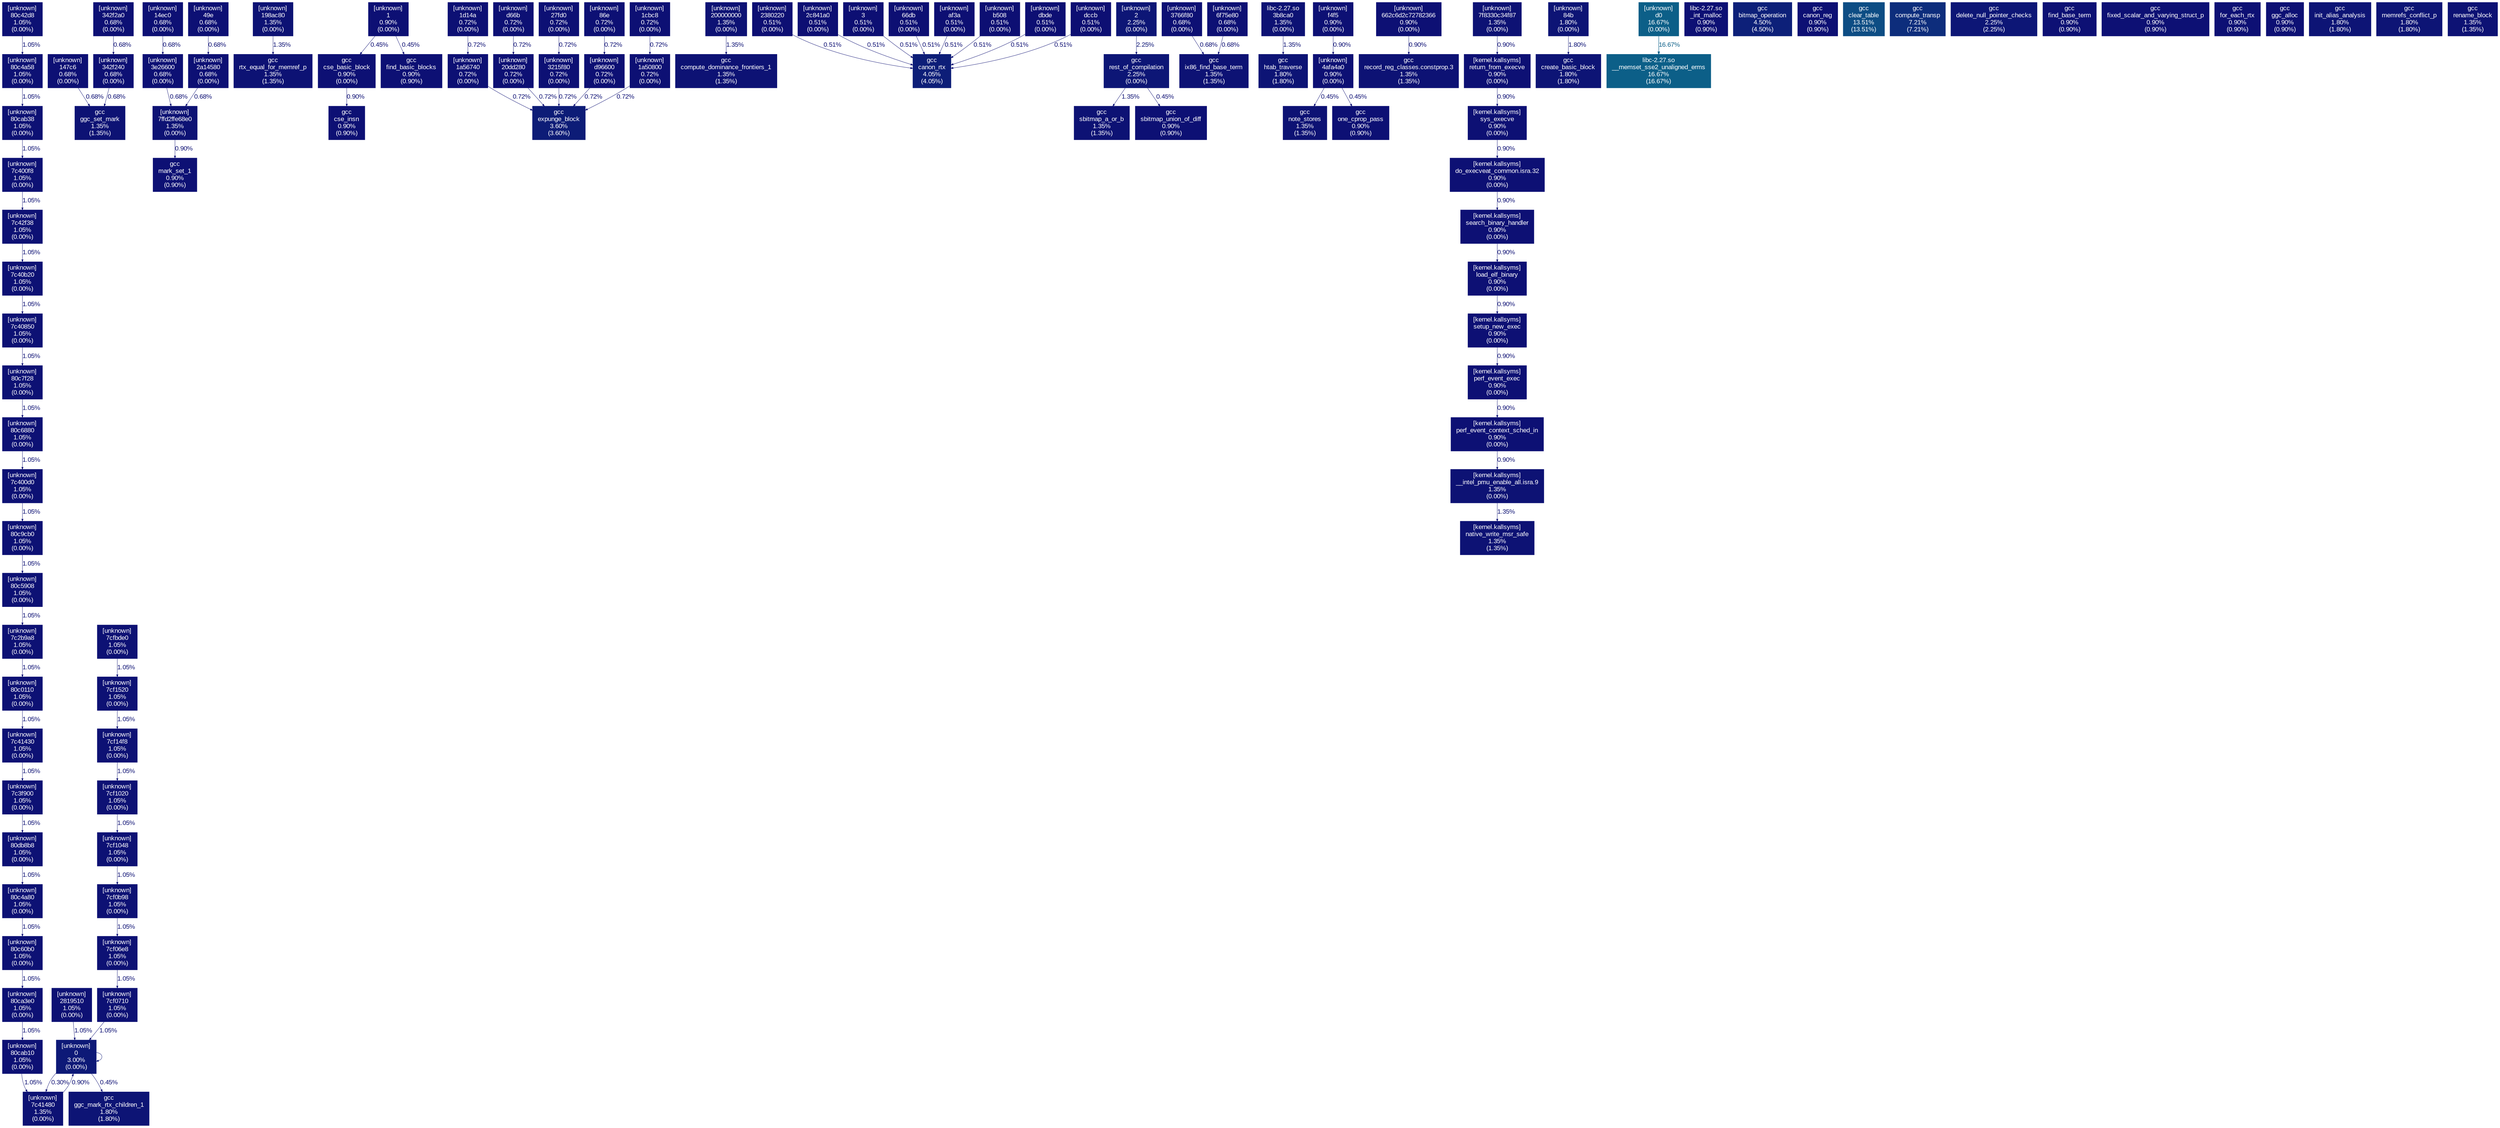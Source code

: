 digraph {
	graph [fontname=Arial, nodesep=0.125, ranksep=0.25];
	node [fontcolor=white, fontname=Arial, height=0, shape=box, style=filled, width=0];
	edge [fontname=Arial];
	"0:[unknown]" [color="#0d1977", fontcolor="#ffffff", fontsize="10.00", label="[unknown]\n0\n3.00%\n(0.00%)"];
	"0:[unknown]" -> "0:[unknown]" [arrowsize="0.35", color="#0d1977", fontcolor="#0d1977", fontsize="10.00", label="", labeldistance="0.50", penwidth="0.50"];
	"0:[unknown]" -> "7c41480:[unknown]" [arrowsize="0.35", color="#0d0e73", fontcolor="#0d0e73", fontsize="10.00", label="0.30%", labeldistance="0.50", penwidth="0.50"];
	"0:[unknown]" -> "ggc_mark_rtx_children_1:/scratch/s1576261/spec-prof/install-spec-prof/CPU2006/403.gcc/exe/gcc" [arrowsize="0.35", color="#0d0f73", fontcolor="#0d0f73", fontsize="10.00", label="0.45%", labeldistance="0.50", penwidth="0.50"];
	"147c6:[unknown]" [color="#0d1074", fontcolor="#ffffff", fontsize="10.00", label="[unknown]\n147c6\n0.68%\n(0.00%)"];
	"147c6:[unknown]" -> "ggc_set_mark:/scratch/s1576261/spec-prof/install-spec-prof/CPU2006/403.gcc/exe/gcc" [arrowsize="0.35", color="#0d1074", fontcolor="#0d1074", fontsize="10.00", label="0.68%", labeldistance="0.50", penwidth="0.50"];
	"14ec0:[unknown]" [color="#0d1074", fontcolor="#ffffff", fontsize="10.00", label="[unknown]\n14ec0\n0.68%\n(0.00%)"];
	"14ec0:[unknown]" -> "3e26600:[unknown]" [arrowsize="0.35", color="#0d1074", fontcolor="#0d1074", fontsize="10.00", label="0.68%", labeldistance="0.50", penwidth="0.50"];
	"198ac80:[unknown]" [color="#0d1274", fontcolor="#ffffff", fontsize="10.00", label="[unknown]\n198ac80\n1.35%\n(0.00%)"];
	"198ac80:[unknown]" -> "rtx_equal_for_memref_p:/scratch/s1576261/spec-prof/install-spec-prof/CPU2006/403.gcc/exe/gcc" [arrowsize="0.35", color="#0d1274", fontcolor="#0d1274", fontsize="10.00", label="1.35%", labeldistance="0.50", penwidth="0.50"];
	"1:[unknown]" [color="#0d1074", fontcolor="#ffffff", fontsize="10.00", label="[unknown]\n1\n0.90%\n(0.00%)"];
	"1:[unknown]" -> "cse_basic_block:/scratch/s1576261/spec-prof/install-spec-prof/CPU2006/403.gcc/exe/gcc" [arrowsize="0.35", color="#0d0f73", fontcolor="#0d0f73", fontsize="10.00", label="0.45%", labeldistance="0.50", penwidth="0.50"];
	"1:[unknown]" -> "find_basic_blocks:/scratch/s1576261/spec-prof/install-spec-prof/CPU2006/403.gcc/exe/gcc" [arrowsize="0.35", color="#0d0f73", fontcolor="#0d0f73", fontsize="10.00", label="0.45%", labeldistance="0.50", penwidth="0.50"];
	"1a50800:[unknown]" [color="#0d1074", fontcolor="#ffffff", fontsize="10.00", label="[unknown]\n1a50800\n0.72%\n(0.00%)"];
	"1a50800:[unknown]" -> "expunge_block:/scratch/s1576261/spec-prof/install-spec-prof/CPU2006/403.gcc/exe/gcc" [arrowsize="0.35", color="#0d1074", fontcolor="#0d1074", fontsize="10.00", label="0.72%", labeldistance="0.50", penwidth="0.50"];
	"1a56740:[unknown]" [color="#0d1074", fontcolor="#ffffff", fontsize="10.00", label="[unknown]\n1a56740\n0.72%\n(0.00%)"];
	"1a56740:[unknown]" -> "expunge_block:/scratch/s1576261/spec-prof/install-spec-prof/CPU2006/403.gcc/exe/gcc" [arrowsize="0.35", color="#0d1074", fontcolor="#0d1074", fontsize="10.00", label="0.72%", labeldistance="0.50", penwidth="0.50"];
	"1cbc8:[unknown]" [color="#0d1074", fontcolor="#ffffff", fontsize="10.00", label="[unknown]\n1cbc8\n0.72%\n(0.00%)"];
	"1cbc8:[unknown]" -> "1a50800:[unknown]" [arrowsize="0.35", color="#0d1074", fontcolor="#0d1074", fontsize="10.00", label="0.72%", labeldistance="0.50", penwidth="0.50"];
	"1d14a:[unknown]" [color="#0d1074", fontcolor="#ffffff", fontsize="10.00", label="[unknown]\n1d14a\n0.72%\n(0.00%)"];
	"1d14a:[unknown]" -> "1a56740:[unknown]" [arrowsize="0.35", color="#0d1074", fontcolor="#0d1074", fontsize="10.00", label="0.72%", labeldistance="0.50", penwidth="0.50"];
	"200000000:[unknown]" [color="#0d1274", fontcolor="#ffffff", fontsize="10.00", label="[unknown]\n200000000\n1.35%\n(0.00%)"];
	"200000000:[unknown]" -> "compute_dominance_frontiers_1:/scratch/s1576261/spec-prof/install-spec-prof/CPU2006/403.gcc/exe/gcc" [arrowsize="0.35", color="#0d1274", fontcolor="#0d1274", fontsize="10.00", label="1.35%", labeldistance="0.50", penwidth="0.50"];
	"20dd280:[unknown]" [color="#0d1074", fontcolor="#ffffff", fontsize="10.00", label="[unknown]\n20dd280\n0.72%\n(0.00%)"];
	"20dd280:[unknown]" -> "expunge_block:/scratch/s1576261/spec-prof/install-spec-prof/CPU2006/403.gcc/exe/gcc" [arrowsize="0.35", color="#0d1074", fontcolor="#0d1074", fontsize="10.00", label="0.72%", labeldistance="0.50", penwidth="0.50"];
	"2380220:[unknown]" [color="#0d0f73", fontcolor="#ffffff", fontsize="10.00", label="[unknown]\n2380220\n0.51%\n(0.00%)"];
	"2380220:[unknown]" -> "canon_rtx:/scratch/s1576261/spec-prof/install-spec-prof/CPU2006/403.gcc/exe/gcc" [arrowsize="0.35", color="#0d0f73", fontcolor="#0d0f73", fontsize="10.00", label="0.51%", labeldistance="0.50", penwidth="0.50"];
	"27fd0:[unknown]" [color="#0d1074", fontcolor="#ffffff", fontsize="10.00", label="[unknown]\n27fd0\n0.72%\n(0.00%)"];
	"27fd0:[unknown]" -> "3215f80:[unknown]" [arrowsize="0.35", color="#0d1074", fontcolor="#0d1074", fontsize="10.00", label="0.72%", labeldistance="0.50", penwidth="0.50"];
	"2819510:[unknown]" [color="#0d1174", fontcolor="#ffffff", fontsize="10.00", label="[unknown]\n2819510\n1.05%\n(0.00%)"];
	"2819510:[unknown]" -> "0:[unknown]" [arrowsize="0.35", color="#0d1174", fontcolor="#0d1174", fontsize="10.00", label="1.05%", labeldistance="0.50", penwidth="0.50"];
	"2:[unknown]" [color="#0d1676", fontcolor="#ffffff", fontsize="10.00", label="[unknown]\n2\n2.25%\n(0.00%)"];
	"2:[unknown]" -> "rest_of_compilation:/scratch/s1576261/spec-prof/install-spec-prof/CPU2006/403.gcc/exe/gcc" [arrowsize="0.35", color="#0d1676", fontcolor="#0d1676", fontsize="10.00", label="2.25%", labeldistance="0.50", penwidth="0.50"];
	"2a14580:[unknown]" [color="#0d1074", fontcolor="#ffffff", fontsize="10.00", label="[unknown]\n2a14580\n0.68%\n(0.00%)"];
	"2a14580:[unknown]" -> "7ffd2ffe68e0:[unknown]" [arrowsize="0.35", color="#0d1074", fontcolor="#0d1074", fontsize="10.00", label="0.68%", labeldistance="0.50", penwidth="0.50"];
	"2c841a0:[unknown]" [color="#0d0f73", fontcolor="#ffffff", fontsize="10.00", label="[unknown]\n2c841a0\n0.51%\n(0.00%)"];
	"2c841a0:[unknown]" -> "canon_rtx:/scratch/s1576261/spec-prof/install-spec-prof/CPU2006/403.gcc/exe/gcc" [arrowsize="0.35", color="#0d0f73", fontcolor="#0d0f73", fontsize="10.00", label="0.51%", labeldistance="0.50", penwidth="0.50"];
	"3215f80:[unknown]" [color="#0d1074", fontcolor="#ffffff", fontsize="10.00", label="[unknown]\n3215f80\n0.72%\n(0.00%)"];
	"3215f80:[unknown]" -> "expunge_block:/scratch/s1576261/spec-prof/install-spec-prof/CPU2006/403.gcc/exe/gcc" [arrowsize="0.35", color="#0d1074", fontcolor="#0d1074", fontsize="10.00", label="0.72%", labeldistance="0.50", penwidth="0.50"];
	"342f240:[unknown]" [color="#0d1074", fontcolor="#ffffff", fontsize="10.00", label="[unknown]\n342f240\n0.68%\n(0.00%)"];
	"342f240:[unknown]" -> "ggc_set_mark:/scratch/s1576261/spec-prof/install-spec-prof/CPU2006/403.gcc/exe/gcc" [arrowsize="0.35", color="#0d1074", fontcolor="#0d1074", fontsize="10.00", label="0.68%", labeldistance="0.50", penwidth="0.50"];
	"342f2a0:[unknown]" [color="#0d1074", fontcolor="#ffffff", fontsize="10.00", label="[unknown]\n342f2a0\n0.68%\n(0.00%)"];
	"342f2a0:[unknown]" -> "342f240:[unknown]" [arrowsize="0.35", color="#0d1074", fontcolor="#0d1074", fontsize="10.00", label="0.68%", labeldistance="0.50", penwidth="0.50"];
	"3766f80:[unknown]" [color="#0d1074", fontcolor="#ffffff", fontsize="10.00", label="[unknown]\n3766f80\n0.68%\n(0.00%)"];
	"3766f80:[unknown]" -> "ix86_find_base_term:/scratch/s1576261/spec-prof/install-spec-prof/CPU2006/403.gcc/exe/gcc" [arrowsize="0.35", color="#0d1074", fontcolor="#0d1074", fontsize="10.00", label="0.68%", labeldistance="0.50", penwidth="0.50"];
	"3:[unknown]" [color="#0d0f73", fontcolor="#ffffff", fontsize="10.00", label="[unknown]\n3\n0.51%\n(0.00%)"];
	"3:[unknown]" -> "canon_rtx:/scratch/s1576261/spec-prof/install-spec-prof/CPU2006/403.gcc/exe/gcc" [arrowsize="0.35", color="#0d0f73", fontcolor="#0d0f73", fontsize="10.00", label="0.51%", labeldistance="0.50", penwidth="0.50"];
	"3b8ca0:/lib64/libc-2.27.so" [color="#0d1274", fontcolor="#ffffff", fontsize="10.00", label="libc-2.27.so\n3b8ca0\n1.35%\n(0.00%)"];
	"3b8ca0:/lib64/libc-2.27.so" -> "htab_traverse:/scratch/s1576261/spec-prof/install-spec-prof/CPU2006/403.gcc/exe/gcc" [arrowsize="0.35", color="#0d1274", fontcolor="#0d1274", fontsize="10.00", label="1.35%", labeldistance="0.50", penwidth="0.50"];
	"3e26600:[unknown]" [color="#0d1074", fontcolor="#ffffff", fontsize="10.00", label="[unknown]\n3e26600\n0.68%\n(0.00%)"];
	"3e26600:[unknown]" -> "7ffd2ffe68e0:[unknown]" [arrowsize="0.35", color="#0d1074", fontcolor="#0d1074", fontsize="10.00", label="0.68%", labeldistance="0.50", penwidth="0.50"];
	"49e:[unknown]" [color="#0d1074", fontcolor="#ffffff", fontsize="10.00", label="[unknown]\n49e\n0.68%\n(0.00%)"];
	"49e:[unknown]" -> "2a14580:[unknown]" [arrowsize="0.35", color="#0d1074", fontcolor="#0d1074", fontsize="10.00", label="0.68%", labeldistance="0.50", penwidth="0.50"];
	"4afa4a0:[unknown]" [color="#0d1074", fontcolor="#ffffff", fontsize="10.00", label="[unknown]\n4afa4a0\n0.90%\n(0.00%)"];
	"4afa4a0:[unknown]" -> "note_stores:/scratch/s1576261/spec-prof/install-spec-prof/CPU2006/403.gcc/exe/gcc" [arrowsize="0.35", color="#0d0f73", fontcolor="#0d0f73", fontsize="10.00", label="0.45%", labeldistance="0.50", penwidth="0.50"];
	"4afa4a0:[unknown]" -> "one_cprop_pass:/scratch/s1576261/spec-prof/install-spec-prof/CPU2006/403.gcc/exe/gcc" [arrowsize="0.35", color="#0d0f73", fontcolor="#0d0f73", fontsize="10.00", label="0.45%", labeldistance="0.50", penwidth="0.50"];
	"662c6d2c72782366:[unknown]" [color="#0d1074", fontcolor="#ffffff", fontsize="10.00", label="[unknown]\n662c6d2c72782366\n0.90%\n(0.00%)"];
	"662c6d2c72782366:[unknown]" -> "record_reg_classes.constprop.3:/scratch/s1576261/spec-prof/install-spec-prof/CPU2006/403.gcc/exe/gcc" [arrowsize="0.35", color="#0d1074", fontcolor="#0d1074", fontsize="10.00", label="0.90%", labeldistance="0.50", penwidth="0.50"];
	"66db:[unknown]" [color="#0d0f73", fontcolor="#ffffff", fontsize="10.00", label="[unknown]\n66db\n0.51%\n(0.00%)"];
	"66db:[unknown]" -> "canon_rtx:/scratch/s1576261/spec-prof/install-spec-prof/CPU2006/403.gcc/exe/gcc" [arrowsize="0.35", color="#0d0f73", fontcolor="#0d0f73", fontsize="10.00", label="0.51%", labeldistance="0.50", penwidth="0.50"];
	"6f75e80:[unknown]" [color="#0d1074", fontcolor="#ffffff", fontsize="10.00", label="[unknown]\n6f75e80\n0.68%\n(0.00%)"];
	"6f75e80:[unknown]" -> "ix86_find_base_term:/scratch/s1576261/spec-prof/install-spec-prof/CPU2006/403.gcc/exe/gcc" [arrowsize="0.35", color="#0d1074", fontcolor="#0d1074", fontsize="10.00", label="0.68%", labeldistance="0.50", penwidth="0.50"];
	"7c2b9a8:[unknown]" [color="#0d1174", fontcolor="#ffffff", fontsize="10.00", label="[unknown]\n7c2b9a8\n1.05%\n(0.00%)"];
	"7c2b9a8:[unknown]" -> "80c0110:[unknown]" [arrowsize="0.35", color="#0d1174", fontcolor="#0d1174", fontsize="10.00", label="1.05%", labeldistance="0.50", penwidth="0.50"];
	"7c3f900:[unknown]" [color="#0d1174", fontcolor="#ffffff", fontsize="10.00", label="[unknown]\n7c3f900\n1.05%\n(0.00%)"];
	"7c3f900:[unknown]" -> "80db8b8:[unknown]" [arrowsize="0.35", color="#0d1174", fontcolor="#0d1174", fontsize="10.00", label="1.05%", labeldistance="0.50", penwidth="0.50"];
	"7c400d0:[unknown]" [color="#0d1174", fontcolor="#ffffff", fontsize="10.00", label="[unknown]\n7c400d0\n1.05%\n(0.00%)"];
	"7c400d0:[unknown]" -> "80c9cb0:[unknown]" [arrowsize="0.35", color="#0d1174", fontcolor="#0d1174", fontsize="10.00", label="1.05%", labeldistance="0.50", penwidth="0.50"];
	"7c400f8:[unknown]" [color="#0d1174", fontcolor="#ffffff", fontsize="10.00", label="[unknown]\n7c400f8\n1.05%\n(0.00%)"];
	"7c400f8:[unknown]" -> "7c42f38:[unknown]" [arrowsize="0.35", color="#0d1174", fontcolor="#0d1174", fontsize="10.00", label="1.05%", labeldistance="0.50", penwidth="0.50"];
	"7c40850:[unknown]" [color="#0d1174", fontcolor="#ffffff", fontsize="10.00", label="[unknown]\n7c40850\n1.05%\n(0.00%)"];
	"7c40850:[unknown]" -> "80c7f28:[unknown]" [arrowsize="0.35", color="#0d1174", fontcolor="#0d1174", fontsize="10.00", label="1.05%", labeldistance="0.50", penwidth="0.50"];
	"7c40b20:[unknown]" [color="#0d1174", fontcolor="#ffffff", fontsize="10.00", label="[unknown]\n7c40b20\n1.05%\n(0.00%)"];
	"7c40b20:[unknown]" -> "7c40850:[unknown]" [arrowsize="0.35", color="#0d1174", fontcolor="#0d1174", fontsize="10.00", label="1.05%", labeldistance="0.50", penwidth="0.50"];
	"7c41430:[unknown]" [color="#0d1174", fontcolor="#ffffff", fontsize="10.00", label="[unknown]\n7c41430\n1.05%\n(0.00%)"];
	"7c41430:[unknown]" -> "7c3f900:[unknown]" [arrowsize="0.35", color="#0d1174", fontcolor="#0d1174", fontsize="10.00", label="1.05%", labeldistance="0.50", penwidth="0.50"];
	"7c41480:[unknown]" [color="#0d1274", fontcolor="#ffffff", fontsize="10.00", label="[unknown]\n7c41480\n1.35%\n(0.00%)"];
	"7c41480:[unknown]" -> "0:[unknown]" [arrowsize="0.35", color="#0d1074", fontcolor="#0d1074", fontsize="10.00", label="0.90%", labeldistance="0.50", penwidth="0.50"];
	"7c42f38:[unknown]" [color="#0d1174", fontcolor="#ffffff", fontsize="10.00", label="[unknown]\n7c42f38\n1.05%\n(0.00%)"];
	"7c42f38:[unknown]" -> "7c40b20:[unknown]" [arrowsize="0.35", color="#0d1174", fontcolor="#0d1174", fontsize="10.00", label="1.05%", labeldistance="0.50", penwidth="0.50"];
	"7cf06e8:[unknown]" [color="#0d1174", fontcolor="#ffffff", fontsize="10.00", label="[unknown]\n7cf06e8\n1.05%\n(0.00%)"];
	"7cf06e8:[unknown]" -> "7cf0710:[unknown]" [arrowsize="0.35", color="#0d1174", fontcolor="#0d1174", fontsize="10.00", label="1.05%", labeldistance="0.50", penwidth="0.50"];
	"7cf0710:[unknown]" [color="#0d1174", fontcolor="#ffffff", fontsize="10.00", label="[unknown]\n7cf0710\n1.05%\n(0.00%)"];
	"7cf0710:[unknown]" -> "0:[unknown]" [arrowsize="0.35", color="#0d1174", fontcolor="#0d1174", fontsize="10.00", label="1.05%", labeldistance="0.50", penwidth="0.50"];
	"7cf0b98:[unknown]" [color="#0d1174", fontcolor="#ffffff", fontsize="10.00", label="[unknown]\n7cf0b98\n1.05%\n(0.00%)"];
	"7cf0b98:[unknown]" -> "7cf06e8:[unknown]" [arrowsize="0.35", color="#0d1174", fontcolor="#0d1174", fontsize="10.00", label="1.05%", labeldistance="0.50", penwidth="0.50"];
	"7cf1020:[unknown]" [color="#0d1174", fontcolor="#ffffff", fontsize="10.00", label="[unknown]\n7cf1020\n1.05%\n(0.00%)"];
	"7cf1020:[unknown]" -> "7cf1048:[unknown]" [arrowsize="0.35", color="#0d1174", fontcolor="#0d1174", fontsize="10.00", label="1.05%", labeldistance="0.50", penwidth="0.50"];
	"7cf1048:[unknown]" [color="#0d1174", fontcolor="#ffffff", fontsize="10.00", label="[unknown]\n7cf1048\n1.05%\n(0.00%)"];
	"7cf1048:[unknown]" -> "7cf0b98:[unknown]" [arrowsize="0.35", color="#0d1174", fontcolor="#0d1174", fontsize="10.00", label="1.05%", labeldistance="0.50", penwidth="0.50"];
	"7cf14f8:[unknown]" [color="#0d1174", fontcolor="#ffffff", fontsize="10.00", label="[unknown]\n7cf14f8\n1.05%\n(0.00%)"];
	"7cf14f8:[unknown]" -> "7cf1020:[unknown]" [arrowsize="0.35", color="#0d1174", fontcolor="#0d1174", fontsize="10.00", label="1.05%", labeldistance="0.50", penwidth="0.50"];
	"7cf1520:[unknown]" [color="#0d1174", fontcolor="#ffffff", fontsize="10.00", label="[unknown]\n7cf1520\n1.05%\n(0.00%)"];
	"7cf1520:[unknown]" -> "7cf14f8:[unknown]" [arrowsize="0.35", color="#0d1174", fontcolor="#0d1174", fontsize="10.00", label="1.05%", labeldistance="0.50", penwidth="0.50"];
	"7cfbde0:[unknown]" [color="#0d1174", fontcolor="#ffffff", fontsize="10.00", label="[unknown]\n7cfbde0\n1.05%\n(0.00%)"];
	"7cfbde0:[unknown]" -> "7cf1520:[unknown]" [arrowsize="0.35", color="#0d1174", fontcolor="#0d1174", fontsize="10.00", label="1.05%", labeldistance="0.50", penwidth="0.50"];
	"7f8330c34f87:[unknown]" [color="#0d1274", fontcolor="#ffffff", fontsize="10.00", label="[unknown]\n7f8330c34f87\n1.35%\n(0.00%)"];
	"7f8330c34f87:[unknown]" -> "return_from_execve:[kernel.kallsyms]" [arrowsize="0.35", color="#0d1074", fontcolor="#0d1074", fontsize="10.00", label="0.90%", labeldistance="0.50", penwidth="0.50"];
	"7ffd2ffe68e0:[unknown]" [color="#0d1274", fontcolor="#ffffff", fontsize="10.00", label="[unknown]\n7ffd2ffe68e0\n1.35%\n(0.00%)"];
	"7ffd2ffe68e0:[unknown]" -> "mark_set_1:/scratch/s1576261/spec-prof/install-spec-prof/CPU2006/403.gcc/exe/gcc" [arrowsize="0.35", color="#0d1074", fontcolor="#0d1074", fontsize="10.00", label="0.90%", labeldistance="0.50", penwidth="0.50"];
	"80c0110:[unknown]" [color="#0d1174", fontcolor="#ffffff", fontsize="10.00", label="[unknown]\n80c0110\n1.05%\n(0.00%)"];
	"80c0110:[unknown]" -> "7c41430:[unknown]" [arrowsize="0.35", color="#0d1174", fontcolor="#0d1174", fontsize="10.00", label="1.05%", labeldistance="0.50", penwidth="0.50"];
	"80c42d8:[unknown]" [color="#0d1174", fontcolor="#ffffff", fontsize="10.00", label="[unknown]\n80c42d8\n1.05%\n(0.00%)"];
	"80c42d8:[unknown]" -> "80c4a58:[unknown]" [arrowsize="0.35", color="#0d1174", fontcolor="#0d1174", fontsize="10.00", label="1.05%", labeldistance="0.50", penwidth="0.50"];
	"80c4a58:[unknown]" [color="#0d1174", fontcolor="#ffffff", fontsize="10.00", label="[unknown]\n80c4a58\n1.05%\n(0.00%)"];
	"80c4a58:[unknown]" -> "80cab38:[unknown]" [arrowsize="0.35", color="#0d1174", fontcolor="#0d1174", fontsize="10.00", label="1.05%", labeldistance="0.50", penwidth="0.50"];
	"80c4a80:[unknown]" [color="#0d1174", fontcolor="#ffffff", fontsize="10.00", label="[unknown]\n80c4a80\n1.05%\n(0.00%)"];
	"80c4a80:[unknown]" -> "80c60b0:[unknown]" [arrowsize="0.35", color="#0d1174", fontcolor="#0d1174", fontsize="10.00", label="1.05%", labeldistance="0.50", penwidth="0.50"];
	"80c5908:[unknown]" [color="#0d1174", fontcolor="#ffffff", fontsize="10.00", label="[unknown]\n80c5908\n1.05%\n(0.00%)"];
	"80c5908:[unknown]" -> "7c2b9a8:[unknown]" [arrowsize="0.35", color="#0d1174", fontcolor="#0d1174", fontsize="10.00", label="1.05%", labeldistance="0.50", penwidth="0.50"];
	"80c60b0:[unknown]" [color="#0d1174", fontcolor="#ffffff", fontsize="10.00", label="[unknown]\n80c60b0\n1.05%\n(0.00%)"];
	"80c60b0:[unknown]" -> "80ca3e0:[unknown]" [arrowsize="0.35", color="#0d1174", fontcolor="#0d1174", fontsize="10.00", label="1.05%", labeldistance="0.50", penwidth="0.50"];
	"80c6880:[unknown]" [color="#0d1174", fontcolor="#ffffff", fontsize="10.00", label="[unknown]\n80c6880\n1.05%\n(0.00%)"];
	"80c6880:[unknown]" -> "7c400d0:[unknown]" [arrowsize="0.35", color="#0d1174", fontcolor="#0d1174", fontsize="10.00", label="1.05%", labeldistance="0.50", penwidth="0.50"];
	"80c7f28:[unknown]" [color="#0d1174", fontcolor="#ffffff", fontsize="10.00", label="[unknown]\n80c7f28\n1.05%\n(0.00%)"];
	"80c7f28:[unknown]" -> "80c6880:[unknown]" [arrowsize="0.35", color="#0d1174", fontcolor="#0d1174", fontsize="10.00", label="1.05%", labeldistance="0.50", penwidth="0.50"];
	"80c9cb0:[unknown]" [color="#0d1174", fontcolor="#ffffff", fontsize="10.00", label="[unknown]\n80c9cb0\n1.05%\n(0.00%)"];
	"80c9cb0:[unknown]" -> "80c5908:[unknown]" [arrowsize="0.35", color="#0d1174", fontcolor="#0d1174", fontsize="10.00", label="1.05%", labeldistance="0.50", penwidth="0.50"];
	"80ca3e0:[unknown]" [color="#0d1174", fontcolor="#ffffff", fontsize="10.00", label="[unknown]\n80ca3e0\n1.05%\n(0.00%)"];
	"80ca3e0:[unknown]" -> "80cab10:[unknown]" [arrowsize="0.35", color="#0d1174", fontcolor="#0d1174", fontsize="10.00", label="1.05%", labeldistance="0.50", penwidth="0.50"];
	"80cab10:[unknown]" [color="#0d1174", fontcolor="#ffffff", fontsize="10.00", label="[unknown]\n80cab10\n1.05%\n(0.00%)"];
	"80cab10:[unknown]" -> "7c41480:[unknown]" [arrowsize="0.35", color="#0d1174", fontcolor="#0d1174", fontsize="10.00", label="1.05%", labeldistance="0.50", penwidth="0.50"];
	"80cab38:[unknown]" [color="#0d1174", fontcolor="#ffffff", fontsize="10.00", label="[unknown]\n80cab38\n1.05%\n(0.00%)"];
	"80cab38:[unknown]" -> "7c400f8:[unknown]" [arrowsize="0.35", color="#0d1174", fontcolor="#0d1174", fontsize="10.00", label="1.05%", labeldistance="0.50", penwidth="0.50"];
	"80db8b8:[unknown]" [color="#0d1174", fontcolor="#ffffff", fontsize="10.00", label="[unknown]\n80db8b8\n1.05%\n(0.00%)"];
	"80db8b8:[unknown]" -> "80c4a80:[unknown]" [arrowsize="0.35", color="#0d1174", fontcolor="#0d1174", fontsize="10.00", label="1.05%", labeldistance="0.50", penwidth="0.50"];
	"84b:[unknown]" [color="#0d1475", fontcolor="#ffffff", fontsize="10.00", label="[unknown]\n84b\n1.80%\n(0.00%)"];
	"84b:[unknown]" -> "create_basic_block:/scratch/s1576261/spec-prof/install-spec-prof/CPU2006/403.gcc/exe/gcc" [arrowsize="0.35", color="#0d1475", fontcolor="#0d1475", fontsize="10.00", label="1.80%", labeldistance="0.50", penwidth="0.50"];
	"86e:[unknown]" [color="#0d1074", fontcolor="#ffffff", fontsize="10.00", label="[unknown]\n86e\n0.72%\n(0.00%)"];
	"86e:[unknown]" -> "d96600:[unknown]" [arrowsize="0.35", color="#0d1074", fontcolor="#0d1074", fontsize="10.00", label="0.72%", labeldistance="0.50", penwidth="0.50"];
	"__intel_pmu_enable_all.isra.9:[kernel.kallsyms]" [color="#0d1274", fontcolor="#ffffff", fontsize="10.00", label="[kernel.kallsyms]\n__intel_pmu_enable_all.isra.9\n1.35%\n(0.00%)"];
	"__intel_pmu_enable_all.isra.9:[kernel.kallsyms]" -> "native_write_msr_safe:[kernel.kallsyms]" [arrowsize="0.35", color="#0d1274", fontcolor="#0d1274", fontsize="10.00", label="1.35%", labeldistance="0.50", penwidth="0.50"];
	"__memset_sse2_unaligned_erms:/lib64/libc-2.27.so" [color="#0c5f88", fontcolor="#ffffff", fontsize="10.00", label="libc-2.27.so\n__memset_sse2_unaligned_erms\n16.67%\n(16.67%)"];
	"_int_malloc:/lib64/libc-2.27.so" [color="#0d1074", fontcolor="#ffffff", fontsize="10.00", label="libc-2.27.so\n_int_malloc\n0.90%\n(0.90%)"];
	"af3a:[unknown]" [color="#0d0f73", fontcolor="#ffffff", fontsize="10.00", label="[unknown]\naf3a\n0.51%\n(0.00%)"];
	"af3a:[unknown]" -> "canon_rtx:/scratch/s1576261/spec-prof/install-spec-prof/CPU2006/403.gcc/exe/gcc" [arrowsize="0.35", color="#0d0f73", fontcolor="#0d0f73", fontsize="10.00", label="0.51%", labeldistance="0.50", penwidth="0.50"];
	"b508:[unknown]" [color="#0d0f73", fontcolor="#ffffff", fontsize="10.00", label="[unknown]\nb508\n0.51%\n(0.00%)"];
	"b508:[unknown]" -> "canon_rtx:/scratch/s1576261/spec-prof/install-spec-prof/CPU2006/403.gcc/exe/gcc" [arrowsize="0.35", color="#0d0f73", fontcolor="#0d0f73", fontsize="10.00", label="0.51%", labeldistance="0.50", penwidth="0.50"];
	"bitmap_operation:/scratch/s1576261/spec-prof/install-spec-prof/CPU2006/403.gcc/exe/gcc" [color="#0d2079", fontcolor="#ffffff", fontsize="10.00", label="gcc\nbitmap_operation\n4.50%\n(4.50%)"];
	"canon_reg:/scratch/s1576261/spec-prof/install-spec-prof/CPU2006/403.gcc/exe/gcc" [color="#0d1074", fontcolor="#ffffff", fontsize="10.00", label="gcc\ncanon_reg\n0.90%\n(0.90%)"];
	"canon_rtx:/scratch/s1576261/spec-prof/install-spec-prof/CPU2006/403.gcc/exe/gcc" [color="#0d1e78", fontcolor="#ffffff", fontsize="10.00", label="gcc\ncanon_rtx\n4.05%\n(4.05%)"];
	"clear_table:/scratch/s1576261/spec-prof/install-spec-prof/CPU2006/403.gcc/exe/gcc" [color="#0d4d84", fontcolor="#ffffff", fontsize="10.00", label="gcc\nclear_table\n13.51%\n(13.51%)"];
	"compute_dominance_frontiers_1:/scratch/s1576261/spec-prof/install-spec-prof/CPU2006/403.gcc/exe/gcc" [color="#0d1274", fontcolor="#ffffff", fontsize="10.00", label="gcc\ncompute_dominance_frontiers_1\n1.35%\n(1.35%)"];
	"compute_transp:/scratch/s1576261/spec-prof/install-spec-prof/CPU2006/403.gcc/exe/gcc" [color="#0d2d7c", fontcolor="#ffffff", fontsize="10.00", label="gcc\ncompute_transp\n7.21%\n(7.21%)"];
	"create_basic_block:/scratch/s1576261/spec-prof/install-spec-prof/CPU2006/403.gcc/exe/gcc" [color="#0d1475", fontcolor="#ffffff", fontsize="10.00", label="gcc\ncreate_basic_block\n1.80%\n(1.80%)"];
	"cse_basic_block:/scratch/s1576261/spec-prof/install-spec-prof/CPU2006/403.gcc/exe/gcc" [color="#0d1074", fontcolor="#ffffff", fontsize="10.00", label="gcc\ncse_basic_block\n0.90%\n(0.00%)"];
	"cse_basic_block:/scratch/s1576261/spec-prof/install-spec-prof/CPU2006/403.gcc/exe/gcc" -> "cse_insn:/scratch/s1576261/spec-prof/install-spec-prof/CPU2006/403.gcc/exe/gcc" [arrowsize="0.35", color="#0d1074", fontcolor="#0d1074", fontsize="10.00", label="0.90%", labeldistance="0.50", penwidth="0.50"];
	"cse_insn:/scratch/s1576261/spec-prof/install-spec-prof/CPU2006/403.gcc/exe/gcc" [color="#0d1074", fontcolor="#ffffff", fontsize="10.00", label="gcc\ncse_insn\n0.90%\n(0.90%)"];
	"d0:[unknown]" [color="#0c5f88", fontcolor="#ffffff", fontsize="10.00", label="[unknown]\nd0\n16.67%\n(0.00%)"];
	"d0:[unknown]" -> "__memset_sse2_unaligned_erms:/lib64/libc-2.27.so" [arrowsize="0.41", color="#0c5f88", fontcolor="#0c5f88", fontsize="10.00", label="16.67%", labeldistance="0.67", penwidth="0.67"];
	"d66b:[unknown]" [color="#0d1074", fontcolor="#ffffff", fontsize="10.00", label="[unknown]\nd66b\n0.72%\n(0.00%)"];
	"d66b:[unknown]" -> "20dd280:[unknown]" [arrowsize="0.35", color="#0d1074", fontcolor="#0d1074", fontsize="10.00", label="0.72%", labeldistance="0.50", penwidth="0.50"];
	"d96600:[unknown]" [color="#0d1074", fontcolor="#ffffff", fontsize="10.00", label="[unknown]\nd96600\n0.72%\n(0.00%)"];
	"d96600:[unknown]" -> "expunge_block:/scratch/s1576261/spec-prof/install-spec-prof/CPU2006/403.gcc/exe/gcc" [arrowsize="0.35", color="#0d1074", fontcolor="#0d1074", fontsize="10.00", label="0.72%", labeldistance="0.50", penwidth="0.50"];
	"dbde:[unknown]" [color="#0d0f73", fontcolor="#ffffff", fontsize="10.00", label="[unknown]\ndbde\n0.51%\n(0.00%)"];
	"dbde:[unknown]" -> "canon_rtx:/scratch/s1576261/spec-prof/install-spec-prof/CPU2006/403.gcc/exe/gcc" [arrowsize="0.35", color="#0d0f73", fontcolor="#0d0f73", fontsize="10.00", label="0.51%", labeldistance="0.50", penwidth="0.50"];
	"dccb:[unknown]" [color="#0d0f73", fontcolor="#ffffff", fontsize="10.00", label="[unknown]\ndccb\n0.51%\n(0.00%)"];
	"dccb:[unknown]" -> "canon_rtx:/scratch/s1576261/spec-prof/install-spec-prof/CPU2006/403.gcc/exe/gcc" [arrowsize="0.35", color="#0d0f73", fontcolor="#0d0f73", fontsize="10.00", label="0.51%", labeldistance="0.50", penwidth="0.50"];
	"delete_null_pointer_checks:/scratch/s1576261/spec-prof/install-spec-prof/CPU2006/403.gcc/exe/gcc" [color="#0d1676", fontcolor="#ffffff", fontsize="10.00", label="gcc\ndelete_null_pointer_checks\n2.25%\n(2.25%)"];
	"do_execveat_common.isra.32:[kernel.kallsyms]" [color="#0d1074", fontcolor="#ffffff", fontsize="10.00", label="[kernel.kallsyms]\ndo_execveat_common.isra.32\n0.90%\n(0.00%)"];
	"do_execveat_common.isra.32:[kernel.kallsyms]" -> "search_binary_handler:[kernel.kallsyms]" [arrowsize="0.35", color="#0d1074", fontcolor="#0d1074", fontsize="10.00", label="0.90%", labeldistance="0.50", penwidth="0.50"];
	"expunge_block:/scratch/s1576261/spec-prof/install-spec-prof/CPU2006/403.gcc/exe/gcc" [color="#0d1c77", fontcolor="#ffffff", fontsize="10.00", label="gcc\nexpunge_block\n3.60%\n(3.60%)"];
	"f4f5:[unknown]" [color="#0d1074", fontcolor="#ffffff", fontsize="10.00", label="[unknown]\nf4f5\n0.90%\n(0.00%)"];
	"f4f5:[unknown]" -> "4afa4a0:[unknown]" [arrowsize="0.35", color="#0d1074", fontcolor="#0d1074", fontsize="10.00", label="0.90%", labeldistance="0.50", penwidth="0.50"];
	"find_base_term:/scratch/s1576261/spec-prof/install-spec-prof/CPU2006/403.gcc/exe/gcc" [color="#0d1074", fontcolor="#ffffff", fontsize="10.00", label="gcc\nfind_base_term\n0.90%\n(0.90%)"];
	"find_basic_blocks:/scratch/s1576261/spec-prof/install-spec-prof/CPU2006/403.gcc/exe/gcc" [color="#0d1074", fontcolor="#ffffff", fontsize="10.00", label="gcc\nfind_basic_blocks\n0.90%\n(0.90%)"];
	"fixed_scalar_and_varying_struct_p:/scratch/s1576261/spec-prof/install-spec-prof/CPU2006/403.gcc/exe/gcc" [color="#0d1074", fontcolor="#ffffff", fontsize="10.00", label="gcc\nfixed_scalar_and_varying_struct_p\n0.90%\n(0.90%)"];
	"for_each_rtx:/scratch/s1576261/spec-prof/install-spec-prof/CPU2006/403.gcc/exe/gcc" [color="#0d1074", fontcolor="#ffffff", fontsize="10.00", label="gcc\nfor_each_rtx\n0.90%\n(0.90%)"];
	"ggc_alloc:/scratch/s1576261/spec-prof/install-spec-prof/CPU2006/403.gcc/exe/gcc" [color="#0d1074", fontcolor="#ffffff", fontsize="10.00", label="gcc\nggc_alloc\n0.90%\n(0.90%)"];
	"ggc_mark_rtx_children_1:/scratch/s1576261/spec-prof/install-spec-prof/CPU2006/403.gcc/exe/gcc" [color="#0d1475", fontcolor="#ffffff", fontsize="10.00", label="gcc\nggc_mark_rtx_children_1\n1.80%\n(1.80%)"];
	"ggc_set_mark:/scratch/s1576261/spec-prof/install-spec-prof/CPU2006/403.gcc/exe/gcc" [color="#0d1274", fontcolor="#ffffff", fontsize="10.00", label="gcc\nggc_set_mark\n1.35%\n(1.35%)"];
	"htab_traverse:/scratch/s1576261/spec-prof/install-spec-prof/CPU2006/403.gcc/exe/gcc" [color="#0d1475", fontcolor="#ffffff", fontsize="10.00", label="gcc\nhtab_traverse\n1.80%\n(1.80%)"];
	"init_alias_analysis:/scratch/s1576261/spec-prof/install-spec-prof/CPU2006/403.gcc/exe/gcc" [color="#0d1475", fontcolor="#ffffff", fontsize="10.00", label="gcc\ninit_alias_analysis\n1.80%\n(1.80%)"];
	"ix86_find_base_term:/scratch/s1576261/spec-prof/install-spec-prof/CPU2006/403.gcc/exe/gcc" [color="#0d1274", fontcolor="#ffffff", fontsize="10.00", label="gcc\nix86_find_base_term\n1.35%\n(1.35%)"];
	"load_elf_binary:[kernel.kallsyms]" [color="#0d1074", fontcolor="#ffffff", fontsize="10.00", label="[kernel.kallsyms]\nload_elf_binary\n0.90%\n(0.00%)"];
	"load_elf_binary:[kernel.kallsyms]" -> "setup_new_exec:[kernel.kallsyms]" [arrowsize="0.35", color="#0d1074", fontcolor="#0d1074", fontsize="10.00", label="0.90%", labeldistance="0.50", penwidth="0.50"];
	"mark_set_1:/scratch/s1576261/spec-prof/install-spec-prof/CPU2006/403.gcc/exe/gcc" [color="#0d1074", fontcolor="#ffffff", fontsize="10.00", label="gcc\nmark_set_1\n0.90%\n(0.90%)"];
	"memrefs_conflict_p:/scratch/s1576261/spec-prof/install-spec-prof/CPU2006/403.gcc/exe/gcc" [color="#0d1475", fontcolor="#ffffff", fontsize="10.00", label="gcc\nmemrefs_conflict_p\n1.80%\n(1.80%)"];
	"native_write_msr_safe:[kernel.kallsyms]" [color="#0d1274", fontcolor="#ffffff", fontsize="10.00", label="[kernel.kallsyms]\nnative_write_msr_safe\n1.35%\n(1.35%)"];
	"note_stores:/scratch/s1576261/spec-prof/install-spec-prof/CPU2006/403.gcc/exe/gcc" [color="#0d1274", fontcolor="#ffffff", fontsize="10.00", label="gcc\nnote_stores\n1.35%\n(1.35%)"];
	"one_cprop_pass:/scratch/s1576261/spec-prof/install-spec-prof/CPU2006/403.gcc/exe/gcc" [color="#0d1074", fontcolor="#ffffff", fontsize="10.00", label="gcc\none_cprop_pass\n0.90%\n(0.90%)"];
	"perf_event_context_sched_in:[kernel.kallsyms]" [color="#0d1074", fontcolor="#ffffff", fontsize="10.00", label="[kernel.kallsyms]\nperf_event_context_sched_in\n0.90%\n(0.00%)"];
	"perf_event_context_sched_in:[kernel.kallsyms]" -> "__intel_pmu_enable_all.isra.9:[kernel.kallsyms]" [arrowsize="0.35", color="#0d1074", fontcolor="#0d1074", fontsize="10.00", label="0.90%", labeldistance="0.50", penwidth="0.50"];
	"perf_event_exec:[kernel.kallsyms]" [color="#0d1074", fontcolor="#ffffff", fontsize="10.00", label="[kernel.kallsyms]\nperf_event_exec\n0.90%\n(0.00%)"];
	"perf_event_exec:[kernel.kallsyms]" -> "perf_event_context_sched_in:[kernel.kallsyms]" [arrowsize="0.35", color="#0d1074", fontcolor="#0d1074", fontsize="10.00", label="0.90%", labeldistance="0.50", penwidth="0.50"];
	"record_reg_classes.constprop.3:/scratch/s1576261/spec-prof/install-spec-prof/CPU2006/403.gcc/exe/gcc" [color="#0d1274", fontcolor="#ffffff", fontsize="10.00", label="gcc\nrecord_reg_classes.constprop.3\n1.35%\n(1.35%)"];
	"rename_block:/scratch/s1576261/spec-prof/install-spec-prof/CPU2006/403.gcc/exe/gcc" [color="#0d1274", fontcolor="#ffffff", fontsize="10.00", label="gcc\nrename_block\n1.35%\n(1.35%)"];
	"rest_of_compilation:/scratch/s1576261/spec-prof/install-spec-prof/CPU2006/403.gcc/exe/gcc" [color="#0d1676", fontcolor="#ffffff", fontsize="10.00", label="gcc\nrest_of_compilation\n2.25%\n(0.00%)"];
	"rest_of_compilation:/scratch/s1576261/spec-prof/install-spec-prof/CPU2006/403.gcc/exe/gcc" -> "sbitmap_a_or_b:/scratch/s1576261/spec-prof/install-spec-prof/CPU2006/403.gcc/exe/gcc" [arrowsize="0.35", color="#0d1274", fontcolor="#0d1274", fontsize="10.00", label="1.35%", labeldistance="0.50", penwidth="0.50"];
	"rest_of_compilation:/scratch/s1576261/spec-prof/install-spec-prof/CPU2006/403.gcc/exe/gcc" -> "sbitmap_union_of_diff:/scratch/s1576261/spec-prof/install-spec-prof/CPU2006/403.gcc/exe/gcc" [arrowsize="0.35", color="#0d0f73", fontcolor="#0d0f73", fontsize="10.00", label="0.45%", labeldistance="0.50", penwidth="0.50"];
	"return_from_execve:[kernel.kallsyms]" [color="#0d1074", fontcolor="#ffffff", fontsize="10.00", label="[kernel.kallsyms]\nreturn_from_execve\n0.90%\n(0.00%)"];
	"return_from_execve:[kernel.kallsyms]" -> "sys_execve:[kernel.kallsyms]" [arrowsize="0.35", color="#0d1074", fontcolor="#0d1074", fontsize="10.00", label="0.90%", labeldistance="0.50", penwidth="0.50"];
	"rtx_equal_for_memref_p:/scratch/s1576261/spec-prof/install-spec-prof/CPU2006/403.gcc/exe/gcc" [color="#0d1274", fontcolor="#ffffff", fontsize="10.00", label="gcc\nrtx_equal_for_memref_p\n1.35%\n(1.35%)"];
	"sbitmap_a_or_b:/scratch/s1576261/spec-prof/install-spec-prof/CPU2006/403.gcc/exe/gcc" [color="#0d1274", fontcolor="#ffffff", fontsize="10.00", label="gcc\nsbitmap_a_or_b\n1.35%\n(1.35%)"];
	"sbitmap_union_of_diff:/scratch/s1576261/spec-prof/install-spec-prof/CPU2006/403.gcc/exe/gcc" [color="#0d1074", fontcolor="#ffffff", fontsize="10.00", label="gcc\nsbitmap_union_of_diff\n0.90%\n(0.90%)"];
	"search_binary_handler:[kernel.kallsyms]" [color="#0d1074", fontcolor="#ffffff", fontsize="10.00", label="[kernel.kallsyms]\nsearch_binary_handler\n0.90%\n(0.00%)"];
	"search_binary_handler:[kernel.kallsyms]" -> "load_elf_binary:[kernel.kallsyms]" [arrowsize="0.35", color="#0d1074", fontcolor="#0d1074", fontsize="10.00", label="0.90%", labeldistance="0.50", penwidth="0.50"];
	"setup_new_exec:[kernel.kallsyms]" [color="#0d1074", fontcolor="#ffffff", fontsize="10.00", label="[kernel.kallsyms]\nsetup_new_exec\n0.90%\n(0.00%)"];
	"setup_new_exec:[kernel.kallsyms]" -> "perf_event_exec:[kernel.kallsyms]" [arrowsize="0.35", color="#0d1074", fontcolor="#0d1074", fontsize="10.00", label="0.90%", labeldistance="0.50", penwidth="0.50"];
	"sys_execve:[kernel.kallsyms]" [color="#0d1074", fontcolor="#ffffff", fontsize="10.00", label="[kernel.kallsyms]\nsys_execve\n0.90%\n(0.00%)"];
	"sys_execve:[kernel.kallsyms]" -> "do_execveat_common.isra.32:[kernel.kallsyms]" [arrowsize="0.35", color="#0d1074", fontcolor="#0d1074", fontsize="10.00", label="0.90%", labeldistance="0.50", penwidth="0.50"];
}
